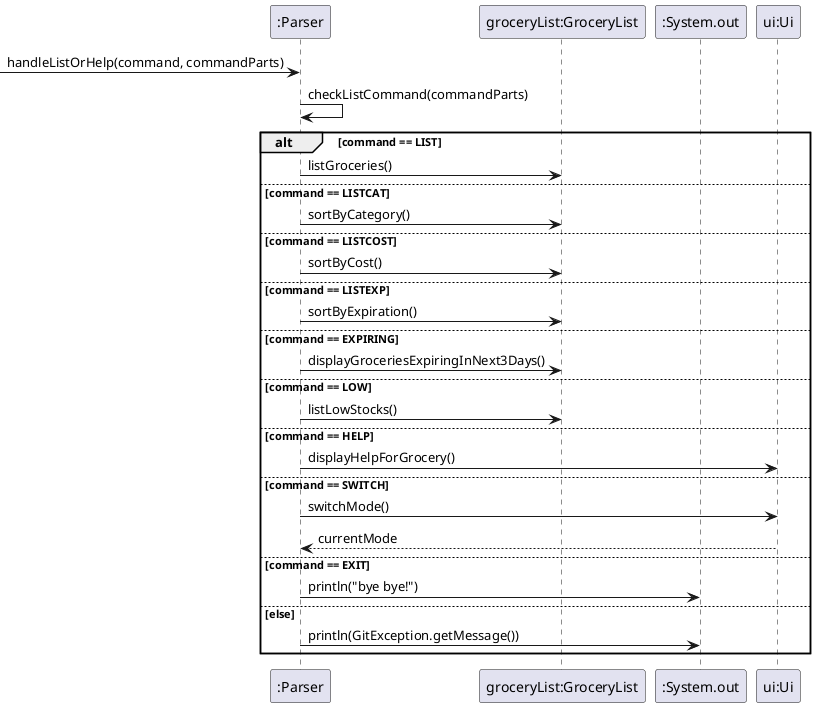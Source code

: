 @startuml

participant ":Parser" as p
participant "groceryList:GroceryList" as gl
participant ":System.out" as sys
participant "ui:Ui" as ui

 -> p : handleListOrHelp(command, commandParts)

p -> p : checkListCommand(commandParts)


 alt command == LIST
    p -> gl : listGroceries()
 else command == LISTCAT
    p -> gl : sortByCategory()
 else command == LISTCOST
    p -> gl : sortByCost()
 else command == LISTEXP
    p -> gl : sortByExpiration()
 else command == EXPIRING
    p -> gl : displayGroceriesExpiringInNext3Days()
 else command == LOW
    p -> gl : listLowStocks()
 else command == HELP
    p -> ui : displayHelpForGrocery()
 else command == SWITCH
    p -> ui : switchMode()
    ui --> p : currentMode
 else command == EXIT
    p -> sys : println("bye bye!")
 else else
     p -> sys : println(GitException.getMessage())
 end


@enduml